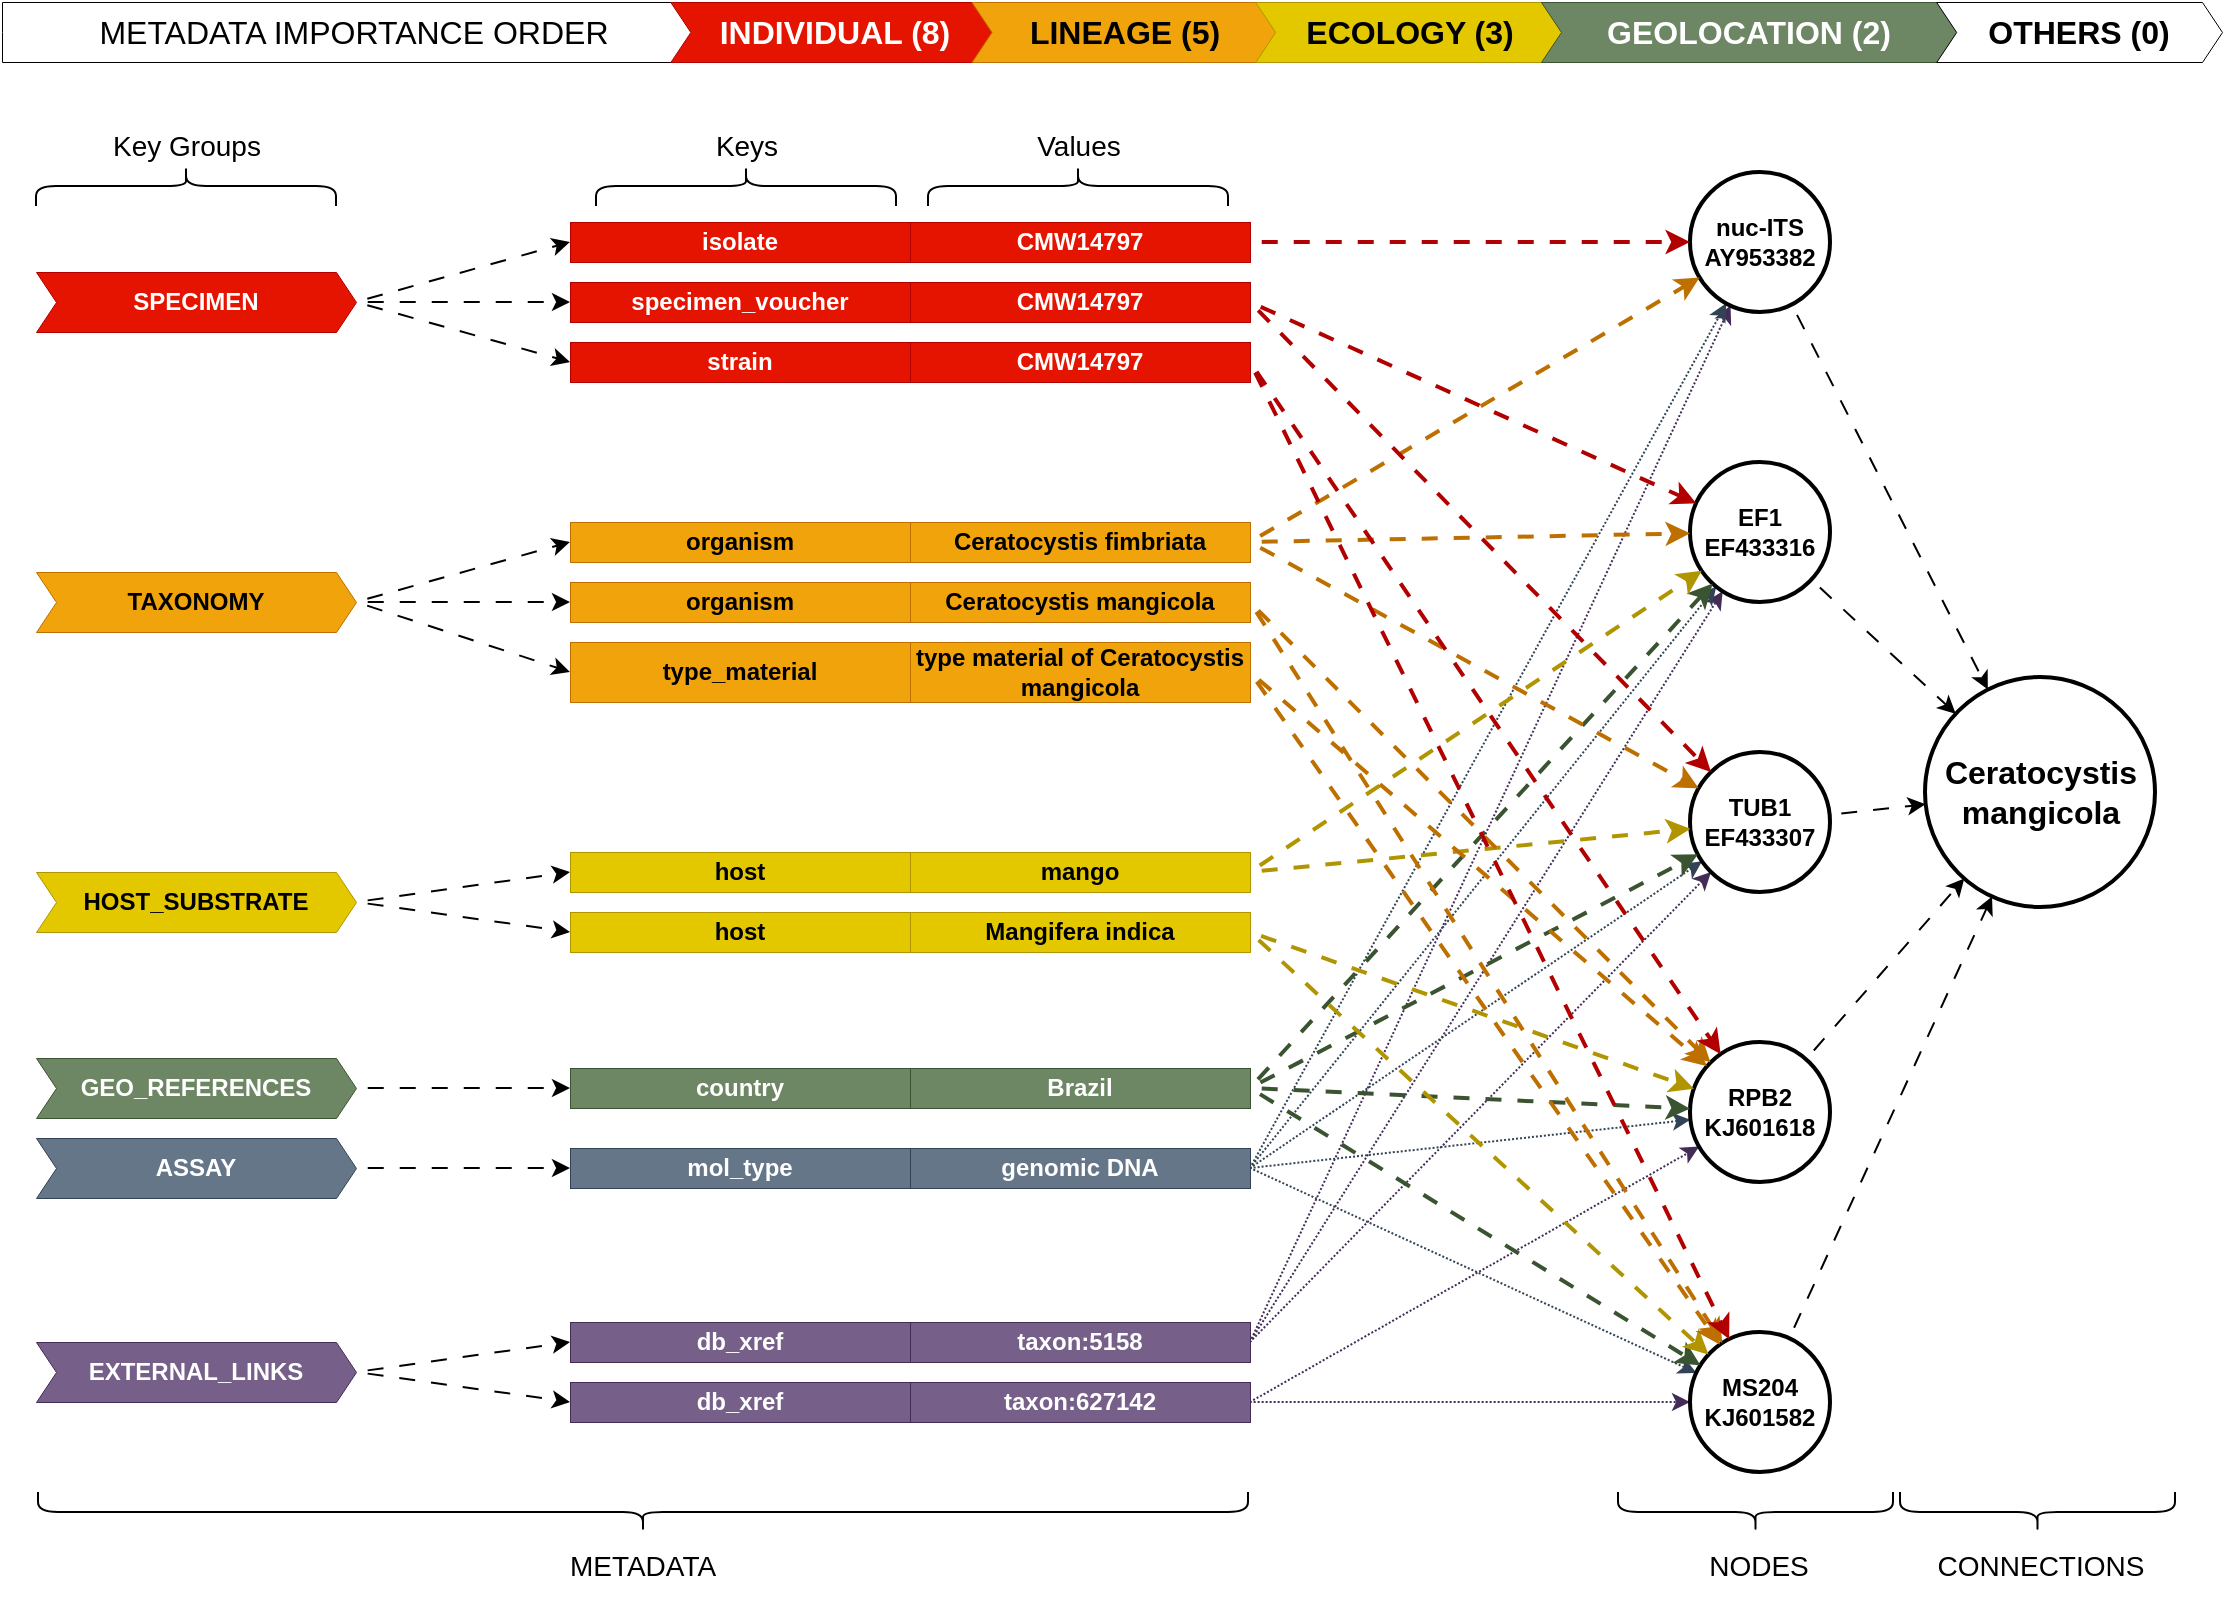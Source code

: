 <mxfile>
    <diagram id="_s80AwUJOuV4DMhr4sAa" name="Page-1">
        <mxGraphModel dx="1386" dy="462" grid="1" gridSize="10" guides="1" tooltips="1" connect="1" arrows="1" fold="1" page="0" pageScale="1" pageWidth="1100" pageHeight="850" background="none" math="0" shadow="0">
            <root>
                <mxCell id="0"/>
                <mxCell id="1" parent="0"/>
                <mxCell id="62" style="edgeStyle=none;html=1;exitX=1;exitY=0.5;exitDx=0;exitDy=0;strokeWidth=1;fillColor=#76608a;strokeColor=#432D57;dashed=1;dashPattern=1 1;flowAnimation=1;" parent="1" source="46" target="58" edge="1">
                    <mxGeometry relative="1" as="geometry"/>
                </mxCell>
                <mxCell id="79" style="edgeStyle=none;html=1;exitX=1;exitY=0.5;exitDx=0;exitDy=0;strokeWidth=1;fillColor=#76608a;strokeColor=#432D57;dashed=1;dashPattern=1 1;flowAnimation=1;" parent="1" source="46" target="63" edge="1">
                    <mxGeometry relative="1" as="geometry"/>
                </mxCell>
                <mxCell id="80" style="edgeStyle=none;html=1;exitX=1;exitY=0.5;exitDx=0;exitDy=0;strokeWidth=1;fillColor=#76608a;strokeColor=#432D57;dashed=1;dashPattern=1 1;flowAnimation=1;" parent="1" source="46" target="64" edge="1">
                    <mxGeometry relative="1" as="geometry"/>
                </mxCell>
                <mxCell id="92" style="edgeStyle=none;html=1;exitX=1;exitY=0.5;exitDx=0;exitDy=0;strokeWidth=1;fillColor=#76608a;strokeColor=#432D57;dashed=1;dashPattern=1 1;flowAnimation=1;" parent="1" source="50" target="65" edge="1">
                    <mxGeometry relative="1" as="geometry"/>
                </mxCell>
                <mxCell id="93" style="edgeStyle=none;html=1;exitX=1;exitY=0.5;exitDx=0;exitDy=0;strokeWidth=1;fillColor=#76608a;strokeColor=#432D57;dashed=1;dashPattern=1 1;flowAnimation=1;" parent="1" source="50" target="66" edge="1">
                    <mxGeometry relative="1" as="geometry"/>
                </mxCell>
                <mxCell id="61" style="edgeStyle=none;html=1;exitX=1;exitY=0.5;exitDx=0;exitDy=0;dashed=1;dashPattern=1 1;strokeWidth=1;fillColor=#647687;strokeColor=#314354;flowAnimation=1;" parent="1" source="42" target="58" edge="1">
                    <mxGeometry relative="1" as="geometry"/>
                </mxCell>
                <mxCell id="75" style="edgeStyle=none;html=1;exitX=1;exitY=0.5;exitDx=0;exitDy=0;dashed=1;dashPattern=1 1;strokeWidth=1;fillColor=#647687;strokeColor=#314354;flowAnimation=1;" parent="1" source="42" target="63" edge="1">
                    <mxGeometry relative="1" as="geometry"/>
                </mxCell>
                <mxCell id="76" style="edgeStyle=none;html=1;exitX=1;exitY=0.5;exitDx=0;exitDy=0;dashed=1;dashPattern=1 1;strokeWidth=1;fillColor=#647687;strokeColor=#314354;flowAnimation=1;" parent="1" source="42" target="64" edge="1">
                    <mxGeometry relative="1" as="geometry"/>
                </mxCell>
                <mxCell id="77" style="edgeStyle=none;html=1;exitX=1;exitY=0.5;exitDx=0;exitDy=0;dashed=1;dashPattern=1 1;strokeWidth=1;fillColor=#647687;strokeColor=#314354;flowAnimation=1;" parent="1" source="42" target="65" edge="1">
                    <mxGeometry relative="1" as="geometry"/>
                </mxCell>
                <mxCell id="78" style="edgeStyle=none;html=1;exitX=1;exitY=0.5;exitDx=0;exitDy=0;dashed=1;dashPattern=1 1;strokeWidth=1;fillColor=#647687;strokeColor=#314354;flowAnimation=1;" parent="1" source="42" target="66" edge="1">
                    <mxGeometry relative="1" as="geometry"/>
                </mxCell>
                <mxCell id="4" value="isolate" style="rounded=0;whiteSpace=wrap;html=1;strokeWidth=0.5;fillColor=#e51400;fillStyle=solid;fontColor=#ffffff;fontStyle=1;strokeColor=#B20000;" parent="1" vertex="1">
                    <mxGeometry x="474" y="890" width="170" height="20" as="geometry"/>
                </mxCell>
                <mxCell id="7" value="CMW14797" style="rounded=0;whiteSpace=wrap;html=1;strokeWidth=0.5;fillColor=#e51400;fillStyle=solid;fontColor=#ffffff;fontStyle=1;strokeColor=#B20000;" parent="1" vertex="1">
                    <mxGeometry x="644" y="890" width="170" height="20" as="geometry"/>
                </mxCell>
                <mxCell id="13" style="edgeStyle=none;html=1;entryX=0;entryY=0.5;entryDx=0;entryDy=0;exitX=1;exitY=0.5;exitDx=0;exitDy=0;flowAnimation=1;" parent="1" source="8" target="4" edge="1">
                    <mxGeometry relative="1" as="geometry"/>
                </mxCell>
                <mxCell id="14" style="edgeStyle=none;html=1;exitX=1;exitY=0.5;exitDx=0;exitDy=0;entryX=0;entryY=0.5;entryDx=0;entryDy=0;flowAnimation=1;" parent="1" source="8" target="9" edge="1">
                    <mxGeometry relative="1" as="geometry">
                        <mxPoint x="444" y="940" as="targetPoint"/>
                    </mxGeometry>
                </mxCell>
                <mxCell id="15" style="edgeStyle=none;html=1;entryX=0;entryY=0.5;entryDx=0;entryDy=0;exitX=1;exitY=0.5;exitDx=0;exitDy=0;flowAnimation=1;" parent="1" source="8" target="11" edge="1">
                    <mxGeometry relative="1" as="geometry"/>
                </mxCell>
                <mxCell id="9" value="specimen_voucher" style="rounded=0;whiteSpace=wrap;html=1;strokeWidth=0.5;fillColor=#e51400;fillStyle=solid;fontColor=#ffffff;fontStyle=1;strokeColor=#B20000;" parent="1" vertex="1">
                    <mxGeometry x="474" y="920" width="170" height="20" as="geometry"/>
                </mxCell>
                <mxCell id="10" value="CMW14797" style="rounded=0;whiteSpace=wrap;html=1;strokeWidth=0.5;fillColor=#e51400;fillStyle=solid;fontColor=#ffffff;fontStyle=1;strokeColor=#B20000;" parent="1" vertex="1">
                    <mxGeometry x="644" y="920" width="170" height="20" as="geometry"/>
                </mxCell>
                <mxCell id="11" value="strain" style="rounded=0;whiteSpace=wrap;html=1;strokeWidth=0.5;fillColor=#e51400;fillStyle=solid;fontColor=#ffffff;fontStyle=1;strokeColor=#B20000;" parent="1" vertex="1">
                    <mxGeometry x="474" y="950" width="170" height="20" as="geometry"/>
                </mxCell>
                <mxCell id="12" value="CMW14797" style="rounded=0;whiteSpace=wrap;html=1;strokeWidth=0.5;fillColor=#e51400;fillStyle=solid;fontColor=#ffffff;fontStyle=1;strokeColor=#B20000;" parent="1" vertex="1">
                    <mxGeometry x="644" y="950" width="170" height="20" as="geometry"/>
                </mxCell>
                <mxCell id="16" value="organism" style="rounded=0;whiteSpace=wrap;html=1;strokeWidth=0.5;fillColor=#f0a30a;fillStyle=solid;fontColor=#000000;fontStyle=1;strokeColor=#BD7000;" parent="1" vertex="1">
                    <mxGeometry x="474" y="1040" width="170" height="20" as="geometry"/>
                </mxCell>
                <mxCell id="17" value="Ceratocystis fimbriata" style="rounded=0;whiteSpace=wrap;html=1;strokeWidth=0.5;fillColor=#f0a30a;fillStyle=solid;fontColor=#000000;fontStyle=1;strokeColor=#BD7000;" parent="1" vertex="1">
                    <mxGeometry x="644" y="1040" width="170" height="20" as="geometry"/>
                </mxCell>
                <mxCell id="18" value="organism" style="rounded=0;whiteSpace=wrap;html=1;strokeWidth=0.5;fillColor=#f0a30a;fillStyle=solid;fontColor=#000000;fontStyle=1;strokeColor=#BD7000;" parent="1" vertex="1">
                    <mxGeometry x="474" y="1070" width="170" height="20" as="geometry"/>
                </mxCell>
                <mxCell id="19" value="Ceratocystis mangicola" style="rounded=0;whiteSpace=wrap;html=1;strokeWidth=0.5;fillColor=#f0a30a;fillStyle=solid;fontColor=#000000;fontStyle=1;strokeColor=#BD7000;" parent="1" vertex="1">
                    <mxGeometry x="644" y="1070" width="170" height="20" as="geometry"/>
                </mxCell>
                <mxCell id="21" style="edgeStyle=none;html=1;entryX=0;entryY=0.5;entryDx=0;entryDy=0;exitX=1;exitY=0.5;exitDx=0;exitDy=0;flowAnimation=1;" parent="1" source="20" target="16" edge="1">
                    <mxGeometry relative="1" as="geometry"/>
                </mxCell>
                <mxCell id="22" style="edgeStyle=none;html=1;entryX=0;entryY=0.5;entryDx=0;entryDy=0;exitX=1;exitY=0.5;exitDx=0;exitDy=0;flowAnimation=1;" parent="1" source="20" target="18" edge="1">
                    <mxGeometry relative="1" as="geometry"/>
                </mxCell>
                <mxCell id="25" style="edgeStyle=none;html=1;entryX=0;entryY=0.5;entryDx=0;entryDy=0;exitX=1;exitY=0.5;exitDx=0;exitDy=0;flowAnimation=1;" parent="1" source="20" target="23" edge="1">
                    <mxGeometry relative="1" as="geometry"/>
                </mxCell>
                <mxCell id="23" value="type_material" style="rounded=0;whiteSpace=wrap;html=1;strokeWidth=0.5;fillColor=#f0a30a;fillStyle=solid;fontColor=#000000;fontStyle=1;strokeColor=#BD7000;" parent="1" vertex="1">
                    <mxGeometry x="474" y="1100" width="170" height="30" as="geometry"/>
                </mxCell>
                <mxCell id="24" value="type material of Ceratocystis mangicola" style="rounded=0;whiteSpace=wrap;html=1;strokeWidth=0.5;fillColor=#f0a30a;fillStyle=solid;fontColor=#000000;fontStyle=1;strokeColor=#BD7000;" parent="1" vertex="1">
                    <mxGeometry x="644" y="1100" width="170" height="30" as="geometry"/>
                </mxCell>
                <mxCell id="26" value="host" style="rounded=0;whiteSpace=wrap;html=1;strokeWidth=0.5;fillColor=#e3c800;fillStyle=solid;fontColor=#000000;fontStyle=1;strokeColor=#B09500;" parent="1" vertex="1">
                    <mxGeometry x="474" y="1235" width="170" height="20" as="geometry"/>
                </mxCell>
                <mxCell id="27" value="Mangifera indica" style="rounded=0;whiteSpace=wrap;html=1;strokeWidth=0.5;fillColor=#e3c800;fillStyle=solid;fontColor=#000000;fontStyle=1;strokeColor=#B09500;" parent="1" vertex="1">
                    <mxGeometry x="644" y="1235" width="170" height="20" as="geometry"/>
                </mxCell>
                <mxCell id="28" value="host" style="rounded=0;whiteSpace=wrap;html=1;strokeWidth=0.5;fillColor=#e3c800;fillStyle=solid;fontColor=#000000;fontStyle=1;strokeColor=#B09500;" parent="1" vertex="1">
                    <mxGeometry x="474" y="1205" width="170" height="20" as="geometry"/>
                </mxCell>
                <mxCell id="29" value="mango" style="rounded=0;whiteSpace=wrap;html=1;strokeWidth=0.5;fillColor=#e3c800;fillStyle=solid;fontColor=#000000;fontStyle=1;strokeColor=#B09500;" parent="1" vertex="1">
                    <mxGeometry x="644" y="1205" width="170" height="20" as="geometry"/>
                </mxCell>
                <mxCell id="31" style="edgeStyle=none;html=1;entryX=0;entryY=0.5;entryDx=0;entryDy=0;exitX=1;exitY=0.5;exitDx=0;exitDy=0;flowAnimation=1;" parent="1" source="30" target="26" edge="1">
                    <mxGeometry relative="1" as="geometry"/>
                </mxCell>
                <mxCell id="32" style="edgeStyle=none;html=1;entryX=0;entryY=0.5;entryDx=0;entryDy=0;exitX=1;exitY=0.5;exitDx=0;exitDy=0;flowAnimation=1;" parent="1" source="30" target="28" edge="1">
                    <mxGeometry relative="1" as="geometry"/>
                </mxCell>
                <mxCell id="33" value="country" style="rounded=0;whiteSpace=wrap;html=1;strokeWidth=0.5;fillColor=#6d8764;fillStyle=solid;fontColor=#ffffff;fontStyle=1;strokeColor=#3A5431;" parent="1" vertex="1">
                    <mxGeometry x="474" y="1313" width="170" height="20" as="geometry"/>
                </mxCell>
                <mxCell id="34" value="Brazil" style="rounded=0;whiteSpace=wrap;html=1;strokeWidth=0.5;fillColor=#6d8764;fillStyle=solid;fontColor=#ffffff;fontStyle=1;strokeColor=#3A5431;" parent="1" vertex="1">
                    <mxGeometry x="644" y="1313" width="170" height="20" as="geometry"/>
                </mxCell>
                <mxCell id="36" style="edgeStyle=none;html=1;entryX=0;entryY=0.5;entryDx=0;entryDy=0;flowAnimation=1;" parent="1" source="35" target="33" edge="1">
                    <mxGeometry relative="1" as="geometry"/>
                </mxCell>
                <mxCell id="41" value="mol_type" style="rounded=0;whiteSpace=wrap;html=1;strokeWidth=0.5;fillColor=#647687;fillStyle=solid;fontColor=#ffffff;fontStyle=1;strokeColor=#314354;" parent="1" vertex="1">
                    <mxGeometry x="474" y="1353" width="170" height="20" as="geometry"/>
                </mxCell>
                <mxCell id="42" value="genomic DNA" style="rounded=0;whiteSpace=wrap;html=1;strokeWidth=0.5;fillColor=#647687;fillStyle=solid;fontColor=#ffffff;fontStyle=1;strokeColor=#314354;" parent="1" vertex="1">
                    <mxGeometry x="644" y="1353" width="170" height="20" as="geometry"/>
                </mxCell>
                <mxCell id="43" style="edgeStyle=none;html=1;entryX=0;entryY=0.5;entryDx=0;entryDy=0;flowAnimation=1;" parent="1" source="44" target="41" edge="1">
                    <mxGeometry relative="1" as="geometry"/>
                </mxCell>
                <mxCell id="45" value="db_xref" style="rounded=0;whiteSpace=wrap;html=1;strokeWidth=0.5;fillColor=#76608a;fillStyle=solid;fontColor=#ffffff;fontStyle=1;strokeColor=#432D57;" parent="1" vertex="1">
                    <mxGeometry x="474" y="1440" width="170" height="20" as="geometry"/>
                </mxCell>
                <mxCell id="46" value="taxon:5158" style="rounded=0;whiteSpace=wrap;html=1;strokeWidth=0.5;fillColor=#76608a;fillStyle=solid;fontColor=#ffffff;fontStyle=1;strokeColor=#432D57;" parent="1" vertex="1">
                    <mxGeometry x="644" y="1440" width="170" height="20" as="geometry"/>
                </mxCell>
                <mxCell id="47" style="edgeStyle=none;html=1;entryX=0;entryY=0.5;entryDx=0;entryDy=0;exitX=1;exitY=0.5;exitDx=0;exitDy=0;flowAnimation=1;" parent="1" source="48" target="45" edge="1">
                    <mxGeometry relative="1" as="geometry"/>
                </mxCell>
                <mxCell id="51" style="edgeStyle=none;html=1;entryX=0;entryY=0.5;entryDx=0;entryDy=0;exitX=1;exitY=0.5;exitDx=0;exitDy=0;flowAnimation=1;" parent="1" source="48" target="49" edge="1">
                    <mxGeometry relative="1" as="geometry"/>
                </mxCell>
                <mxCell id="49" value="db_xref" style="rounded=0;whiteSpace=wrap;html=1;strokeWidth=0.5;fillColor=#76608a;fillStyle=solid;fontColor=#ffffff;fontStyle=1;strokeColor=#432D57;" parent="1" vertex="1">
                    <mxGeometry x="474" y="1470" width="170" height="20" as="geometry"/>
                </mxCell>
                <mxCell id="50" value="taxon:627142" style="rounded=0;whiteSpace=wrap;html=1;strokeWidth=0.5;fillColor=#76608a;fillStyle=solid;fontColor=#ffffff;fontStyle=1;strokeColor=#432D57;" parent="1" vertex="1">
                    <mxGeometry x="644" y="1470" width="170" height="20" as="geometry"/>
                </mxCell>
                <mxCell id="95" style="edgeStyle=none;html=1;strokeWidth=1;flowAnimation=1;" parent="1" source="58" target="94" edge="1">
                    <mxGeometry relative="1" as="geometry"/>
                </mxCell>
                <mxCell id="96" style="edgeStyle=none;html=1;strokeWidth=1;flowAnimation=1;" parent="1" source="63" target="94" edge="1">
                    <mxGeometry relative="1" as="geometry"/>
                </mxCell>
                <mxCell id="97" style="edgeStyle=none;html=1;strokeWidth=1;flowAnimation=1;" parent="1" source="64" target="94" edge="1">
                    <mxGeometry relative="1" as="geometry"/>
                </mxCell>
                <mxCell id="98" style="edgeStyle=none;html=1;strokeWidth=1;flowAnimation=1;" parent="1" source="65" target="94" edge="1">
                    <mxGeometry relative="1" as="geometry"/>
                </mxCell>
                <mxCell id="99" style="edgeStyle=none;html=1;strokeWidth=1;flowAnimation=1;" parent="1" source="66" target="94" edge="1">
                    <mxGeometry relative="1" as="geometry"/>
                </mxCell>
                <mxCell id="105" value="Key Groups" style="text;html=1;strokeColor=none;fillColor=none;align=center;verticalAlign=middle;whiteSpace=wrap;rounded=0;fontSize=14;" parent="1" vertex="1">
                    <mxGeometry x="213.5" y="837" width="137" height="30" as="geometry"/>
                </mxCell>
                <mxCell id="106" value="Keys" style="text;html=1;strokeColor=none;fillColor=none;align=center;verticalAlign=middle;whiteSpace=wrap;rounded=0;fontSize=14;" parent="1" vertex="1">
                    <mxGeometry x="494" y="837" width="137" height="30" as="geometry"/>
                </mxCell>
                <mxCell id="107" value="Values" style="text;html=1;strokeColor=none;fillColor=none;align=center;verticalAlign=middle;whiteSpace=wrap;rounded=0;fontSize=14;" parent="1" vertex="1">
                    <mxGeometry x="660" y="837" width="137" height="30" as="geometry"/>
                </mxCell>
                <mxCell id="8" value="SPECIMEN" style="shape=step;perimeter=stepPerimeter;whiteSpace=wrap;html=1;fixedSize=1;size=10;strokeWidth=0.5;fillStyle=solid;fillColor=#e51400;fontColor=#ffffff;fontStyle=1;strokeColor=#B20000;" parent="1" vertex="1">
                    <mxGeometry x="207" y="915" width="160" height="30" as="geometry"/>
                </mxCell>
                <mxCell id="20" value="TAXONOMY" style="shape=step;perimeter=stepPerimeter;whiteSpace=wrap;html=1;fixedSize=1;size=10;strokeWidth=0.5;fillStyle=solid;fillColor=#f0a30a;fontColor=#000000;fontStyle=1;strokeColor=#BD7000;" parent="1" vertex="1">
                    <mxGeometry x="207" y="1065" width="160" height="30" as="geometry"/>
                </mxCell>
                <mxCell id="30" value="HOST_SUBSTRATE" style="shape=step;perimeter=stepPerimeter;whiteSpace=wrap;html=1;fixedSize=1;size=10;strokeWidth=0.5;fillStyle=solid;fillColor=#e3c800;fontColor=#000000;fontStyle=1;strokeColor=#B09500;" parent="1" vertex="1">
                    <mxGeometry x="207" y="1215" width="160" height="30" as="geometry"/>
                </mxCell>
                <mxCell id="48" value="EXTERNAL_LINKS" style="shape=step;perimeter=stepPerimeter;whiteSpace=wrap;html=1;fixedSize=1;size=10;strokeWidth=0.5;fillStyle=solid;fillColor=#76608a;fontColor=#ffffff;fontStyle=1;strokeColor=#432D57;" parent="1" vertex="1">
                    <mxGeometry x="207" y="1450" width="160" height="30" as="geometry"/>
                </mxCell>
                <mxCell id="35" value="GEO_REFERENCES" style="shape=step;perimeter=stepPerimeter;whiteSpace=wrap;html=1;fixedSize=1;size=10;strokeWidth=0.5;fillStyle=solid;fillColor=#6d8764;fontColor=#ffffff;fontStyle=1;strokeColor=#3A5431;" parent="1" vertex="1">
                    <mxGeometry x="207" y="1308" width="160" height="30" as="geometry"/>
                </mxCell>
                <mxCell id="44" value="ASSAY" style="shape=step;perimeter=stepPerimeter;whiteSpace=wrap;html=1;fixedSize=1;size=10;strokeWidth=0.5;fillStyle=solid;fillColor=#647687;fontColor=#ffffff;fontStyle=1;strokeColor=#314354;" parent="1" vertex="1">
                    <mxGeometry x="207" y="1348" width="160" height="30" as="geometry"/>
                </mxCell>
                <mxCell id="58" value="nuc-ITS&lt;br&gt;AY953382" style="ellipse;whiteSpace=wrap;html=1;aspect=fixed;strokeWidth=2;fillStyle=solid;fontStyle=1;fillColor=none;" parent="1" vertex="1">
                    <mxGeometry x="1034" y="865" width="70" height="70" as="geometry"/>
                </mxCell>
                <mxCell id="63" value="EF1&lt;br&gt;EF433316" style="ellipse;whiteSpace=wrap;html=1;aspect=fixed;strokeWidth=2;fillStyle=solid;fontStyle=1;fillColor=none;" parent="1" vertex="1">
                    <mxGeometry x="1034" y="1010" width="70" height="70" as="geometry"/>
                </mxCell>
                <mxCell id="64" value="TUB1&lt;br&gt;EF433307" style="ellipse;whiteSpace=wrap;html=1;aspect=fixed;strokeWidth=2;fillStyle=solid;fontStyle=1;fillColor=none;" parent="1" vertex="1">
                    <mxGeometry x="1034" y="1155" width="70" height="70" as="geometry"/>
                </mxCell>
                <mxCell id="65" value="RPB2&lt;br&gt;KJ601618" style="ellipse;whiteSpace=wrap;html=1;aspect=fixed;strokeWidth=2;fillStyle=solid;fontStyle=1;fillColor=none;" parent="1" vertex="1">
                    <mxGeometry x="1034" y="1300" width="70" height="70" as="geometry"/>
                </mxCell>
                <mxCell id="66" value="MS204&lt;br&gt;KJ601582" style="ellipse;whiteSpace=wrap;html=1;aspect=fixed;strokeWidth=2;fillStyle=solid;fontStyle=1;fillColor=none;" parent="1" vertex="1">
                    <mxGeometry x="1034" y="1445" width="70" height="70" as="geometry"/>
                </mxCell>
                <mxCell id="94" value="&lt;font style=&quot;font-size: 16px;&quot;&gt;Ceratocystis mangicola&lt;/font&gt;" style="ellipse;whiteSpace=wrap;html=1;aspect=fixed;strokeWidth=2;fillStyle=solid;fontStyle=1;fillColor=none;" parent="1" vertex="1">
                    <mxGeometry x="1151.5" y="1117.5" width="115" height="115" as="geometry"/>
                </mxCell>
                <mxCell id="108" value="" style="shape=curlyBracket;whiteSpace=wrap;html=1;rounded=1;labelPosition=left;verticalLabelPosition=middle;align=right;verticalAlign=middle;rotation=90;" vertex="1" parent="1">
                    <mxGeometry x="272" y="797" width="20" height="150" as="geometry"/>
                </mxCell>
                <mxCell id="110" value="" style="shape=curlyBracket;whiteSpace=wrap;html=1;rounded=1;labelPosition=left;verticalLabelPosition=middle;align=right;verticalAlign=middle;rotation=90;" vertex="1" parent="1">
                    <mxGeometry x="552" y="797" width="20" height="150" as="geometry"/>
                </mxCell>
                <mxCell id="111" value="" style="shape=curlyBracket;whiteSpace=wrap;html=1;rounded=1;labelPosition=left;verticalLabelPosition=middle;align=right;verticalAlign=middle;rotation=90;" vertex="1" parent="1">
                    <mxGeometry x="718" y="797" width="20" height="150" as="geometry"/>
                </mxCell>
                <mxCell id="73" style="edgeStyle=none;html=1;exitX=1;exitY=0.5;exitDx=0;exitDy=0;strokeWidth=2;fillColor=#6d8764;strokeColor=#3A5431;flowAnimation=1;" parent="1" source="34" target="63" edge="1">
                    <mxGeometry relative="1" as="geometry"/>
                </mxCell>
                <mxCell id="74" style="edgeStyle=none;html=1;exitX=1;exitY=0.5;exitDx=0;exitDy=0;strokeWidth=2;fillColor=#6d8764;strokeColor=#3A5431;flowAnimation=1;" parent="1" source="34" target="64" edge="1">
                    <mxGeometry relative="1" as="geometry"/>
                </mxCell>
                <mxCell id="89" style="edgeStyle=none;html=1;exitX=1;exitY=0.5;exitDx=0;exitDy=0;strokeWidth=2;fillColor=#6d8764;strokeColor=#3A5431;flowAnimation=1;" parent="1" source="34" target="65" edge="1">
                    <mxGeometry relative="1" as="geometry"/>
                </mxCell>
                <mxCell id="90" style="edgeStyle=none;html=1;exitX=1;exitY=0.5;exitDx=0;exitDy=0;strokeWidth=2;fillColor=#6d8764;strokeColor=#3A5431;flowAnimation=1;" parent="1" source="34" target="66" edge="1">
                    <mxGeometry relative="1" as="geometry"/>
                </mxCell>
                <mxCell id="87" style="edgeStyle=none;html=1;exitX=1;exitY=0.5;exitDx=0;exitDy=0;strokeWidth=2;fillColor=#e3c800;strokeColor=#B09500;flowAnimation=1;" parent="1" source="27" target="65" edge="1">
                    <mxGeometry relative="1" as="geometry"/>
                </mxCell>
                <mxCell id="88" style="edgeStyle=none;html=1;exitX=1;exitY=0.5;exitDx=0;exitDy=0;strokeWidth=2;fillColor=#e3c800;strokeColor=#B09500;flowAnimation=1;" parent="1" source="27" target="66" edge="1">
                    <mxGeometry relative="1" as="geometry"/>
                </mxCell>
                <mxCell id="71" style="edgeStyle=none;html=1;exitX=1;exitY=0.5;exitDx=0;exitDy=0;strokeWidth=2;fillColor=#e3c800;strokeColor=#B09500;flowAnimation=1;" parent="1" source="29" target="63" edge="1">
                    <mxGeometry relative="1" as="geometry"/>
                </mxCell>
                <mxCell id="72" style="edgeStyle=none;html=1;exitX=1;exitY=0.5;exitDx=0;exitDy=0;strokeWidth=2;fillColor=#e3c800;strokeColor=#B09500;flowAnimation=1;" parent="1" source="29" target="64" edge="1">
                    <mxGeometry relative="1" as="geometry"/>
                </mxCell>
                <mxCell id="60" style="edgeStyle=none;html=1;exitX=1;exitY=0.5;exitDx=0;exitDy=0;strokeWidth=2;fillColor=#f0a30a;strokeColor=#BD7000;flowAnimation=1;" parent="1" source="17" target="58" edge="1">
                    <mxGeometry relative="1" as="geometry"/>
                </mxCell>
                <mxCell id="69" style="edgeStyle=none;html=1;exitX=1;exitY=0.5;exitDx=0;exitDy=0;strokeWidth=2;fillColor=#f0a30a;strokeColor=#BD7000;flowAnimation=1;" parent="1" source="17" target="63" edge="1">
                    <mxGeometry relative="1" as="geometry">
                        <mxPoint x="864" y="1105" as="sourcePoint"/>
                    </mxGeometry>
                </mxCell>
                <mxCell id="70" style="edgeStyle=none;html=1;exitX=1;exitY=0.5;exitDx=0;exitDy=0;strokeWidth=2;fillColor=#f0a30a;strokeColor=#BD7000;flowAnimation=1;" parent="1" source="17" target="64" edge="1">
                    <mxGeometry relative="1" as="geometry"/>
                </mxCell>
                <mxCell id="83" style="edgeStyle=none;html=1;exitX=1;exitY=0.5;exitDx=0;exitDy=0;strokeWidth=2;fillColor=#f0a30a;strokeColor=#BD7000;flowAnimation=1;" parent="1" source="19" target="65" edge="1">
                    <mxGeometry relative="1" as="geometry"/>
                </mxCell>
                <mxCell id="84" style="edgeStyle=none;html=1;exitX=1;exitY=0.5;exitDx=0;exitDy=0;strokeWidth=2;fillColor=#f0a30a;strokeColor=#BD7000;flowAnimation=1;" parent="1" source="19" target="66" edge="1">
                    <mxGeometry relative="1" as="geometry"/>
                </mxCell>
                <mxCell id="85" style="edgeStyle=none;html=1;exitX=1;exitY=0.5;exitDx=0;exitDy=0;strokeWidth=2;fillColor=#f0a30a;strokeColor=#BD7000;flowAnimation=1;" parent="1" source="24" target="65" edge="1">
                    <mxGeometry relative="1" as="geometry"/>
                </mxCell>
                <mxCell id="86" style="edgeStyle=none;html=1;exitX=1;exitY=0.5;exitDx=0;exitDy=0;strokeWidth=2;fillColor=#f0a30a;strokeColor=#BD7000;flowAnimation=1;" parent="1" source="24" target="66" edge="1">
                    <mxGeometry relative="1" as="geometry"/>
                </mxCell>
                <mxCell id="59" style="edgeStyle=none;html=1;exitX=1;exitY=0.5;exitDx=0;exitDy=0;strokeWidth=2;fillColor=#e51400;strokeColor=#B20000;flowAnimation=1;" parent="1" source="7" target="58" edge="1">
                    <mxGeometry relative="1" as="geometry"/>
                </mxCell>
                <mxCell id="67" style="edgeStyle=none;html=1;exitX=1;exitY=0.5;exitDx=0;exitDy=0;strokeWidth=2;fillColor=#e51400;strokeColor=#B20000;flowAnimation=1;" parent="1" source="10" target="63" edge="1">
                    <mxGeometry relative="1" as="geometry"/>
                </mxCell>
                <mxCell id="68" style="edgeStyle=none;html=1;exitX=1;exitY=0.5;exitDx=0;exitDy=0;strokeWidth=2;fillColor=#e51400;strokeColor=#B20000;flowAnimation=1;" parent="1" source="10" target="64" edge="1">
                    <mxGeometry relative="1" as="geometry"/>
                </mxCell>
                <mxCell id="81" style="edgeStyle=none;html=1;exitX=1;exitY=0.5;exitDx=0;exitDy=0;strokeWidth=2;fillColor=#e51400;strokeColor=#B20000;flowAnimation=1;" parent="1" source="12" target="65" edge="1">
                    <mxGeometry relative="1" as="geometry"/>
                </mxCell>
                <mxCell id="82" style="edgeStyle=none;html=1;exitX=1;exitY=0.5;exitDx=0;exitDy=0;strokeWidth=2;fillColor=#e51400;strokeColor=#B20000;flowAnimation=1;" parent="1" source="12" target="66" edge="1">
                    <mxGeometry relative="1" as="geometry"/>
                </mxCell>
                <mxCell id="112" value="METADATA" style="text;html=1;strokeColor=none;fillColor=none;align=center;verticalAlign=middle;whiteSpace=wrap;rounded=0;fontSize=14;" vertex="1" parent="1">
                    <mxGeometry x="442" y="1547" width="137" height="30" as="geometry"/>
                </mxCell>
                <mxCell id="113" value="" style="shape=curlyBracket;whiteSpace=wrap;html=1;rounded=1;labelPosition=left;verticalLabelPosition=middle;align=right;verticalAlign=middle;rotation=-90;" vertex="1" parent="1">
                    <mxGeometry x="500.5" y="1232.5" width="20" height="605" as="geometry"/>
                </mxCell>
                <mxCell id="114" value="NODES" style="text;html=1;strokeColor=none;fillColor=none;align=center;verticalAlign=middle;whiteSpace=wrap;rounded=0;fontSize=14;" vertex="1" parent="1">
                    <mxGeometry x="1000" y="1547" width="137" height="30" as="geometry"/>
                </mxCell>
                <mxCell id="115" value="" style="shape=curlyBracket;whiteSpace=wrap;html=1;rounded=1;labelPosition=left;verticalLabelPosition=middle;align=right;verticalAlign=middle;rotation=-90;" vertex="1" parent="1">
                    <mxGeometry x="1056.75" y="1466.25" width="20" height="137.5" as="geometry"/>
                </mxCell>
                <mxCell id="116" value="CONNECTIONS" style="text;html=1;strokeColor=none;fillColor=none;align=center;verticalAlign=middle;whiteSpace=wrap;rounded=0;fontSize=14;" vertex="1" parent="1">
                    <mxGeometry x="1141" y="1547" width="137" height="30" as="geometry"/>
                </mxCell>
                <mxCell id="117" value="" style="shape=curlyBracket;whiteSpace=wrap;html=1;rounded=1;labelPosition=left;verticalLabelPosition=middle;align=right;verticalAlign=middle;rotation=-90;" vertex="1" parent="1">
                    <mxGeometry x="1197.75" y="1466.25" width="20" height="137.5" as="geometry"/>
                </mxCell>
                <mxCell id="134" value="" style="group" vertex="1" connectable="0" parent="1">
                    <mxGeometry x="190" y="780" width="1110" height="30" as="geometry"/>
                </mxCell>
                <mxCell id="132" value="&lt;span style=&quot;font-size: 16px; font-weight: 400;&quot;&gt;METADATA IMPORTANCE ORDER&lt;/span&gt;" style="shape=step;perimeter=stepPerimeter;whiteSpace=wrap;html=1;fixedSize=1;size=0;strokeWidth=0.5;fillStyle=solid;fontStyle=1;" vertex="1" parent="134">
                    <mxGeometry width="351.77" height="30" as="geometry"/>
                </mxCell>
                <mxCell id="123" value="&lt;font style=&quot;font-size: 16px;&quot;&gt;INDIVIDUAL (8)&lt;/font&gt;" style="shape=step;perimeter=stepPerimeter;whiteSpace=wrap;html=1;fixedSize=1;size=10;strokeWidth=0.5;fillStyle=solid;fillColor=#e51400;fontColor=#ffffff;fontStyle=1;strokeColor=#B20000;" vertex="1" parent="134">
                    <mxGeometry x="334.182" width="164.892" height="30" as="geometry"/>
                </mxCell>
                <mxCell id="124" value="&lt;font style=&quot;font-size: 16px;&quot;&gt;LINEAGE (5)&lt;/font&gt;" style="shape=step;perimeter=stepPerimeter;whiteSpace=wrap;html=1;fixedSize=1;size=10;strokeWidth=0.5;fillStyle=solid;fillColor=#f0a30a;fontColor=#000000;fontStyle=1;strokeColor=#BD7000;" vertex="1" parent="134">
                    <mxGeometry x="484.783" width="152.8" height="30" as="geometry"/>
                </mxCell>
                <mxCell id="125" value="&lt;font style=&quot;font-size: 16px;&quot;&gt;ECOLOGY (3)&lt;/font&gt;" style="shape=step;perimeter=stepPerimeter;whiteSpace=wrap;html=1;fixedSize=1;size=10;strokeWidth=0.5;fillStyle=solid;fillColor=#e3c800;fontColor=#000000;fontStyle=1;strokeColor=#B09500;" vertex="1" parent="134">
                    <mxGeometry x="626.591" width="153.899" height="30" as="geometry"/>
                </mxCell>
                <mxCell id="126" value="&lt;font style=&quot;font-size: 16px;&quot;&gt;GEOLOCATION (2)&lt;/font&gt;" style="shape=step;perimeter=stepPerimeter;whiteSpace=wrap;html=1;fixedSize=1;size=10;strokeWidth=0.5;fillStyle=solid;fillColor=#6d8764;fontColor=#ffffff;fontStyle=1;strokeColor=#3A5431;" vertex="1" parent="134">
                    <mxGeometry x="769.497" width="208.864" height="30" as="geometry"/>
                </mxCell>
                <mxCell id="127" value="&lt;font style=&quot;font-size: 16px;&quot;&gt;OTHERS (0)&lt;/font&gt;" style="shape=step;perimeter=stepPerimeter;whiteSpace=wrap;html=1;fixedSize=1;size=10;strokeWidth=0.5;fillStyle=solid;fontStyle=1;" vertex="1" parent="134">
                    <mxGeometry x="967.093" width="142.907" height="30" as="geometry"/>
                </mxCell>
            </root>
        </mxGraphModel>
    </diagram>
</mxfile>
